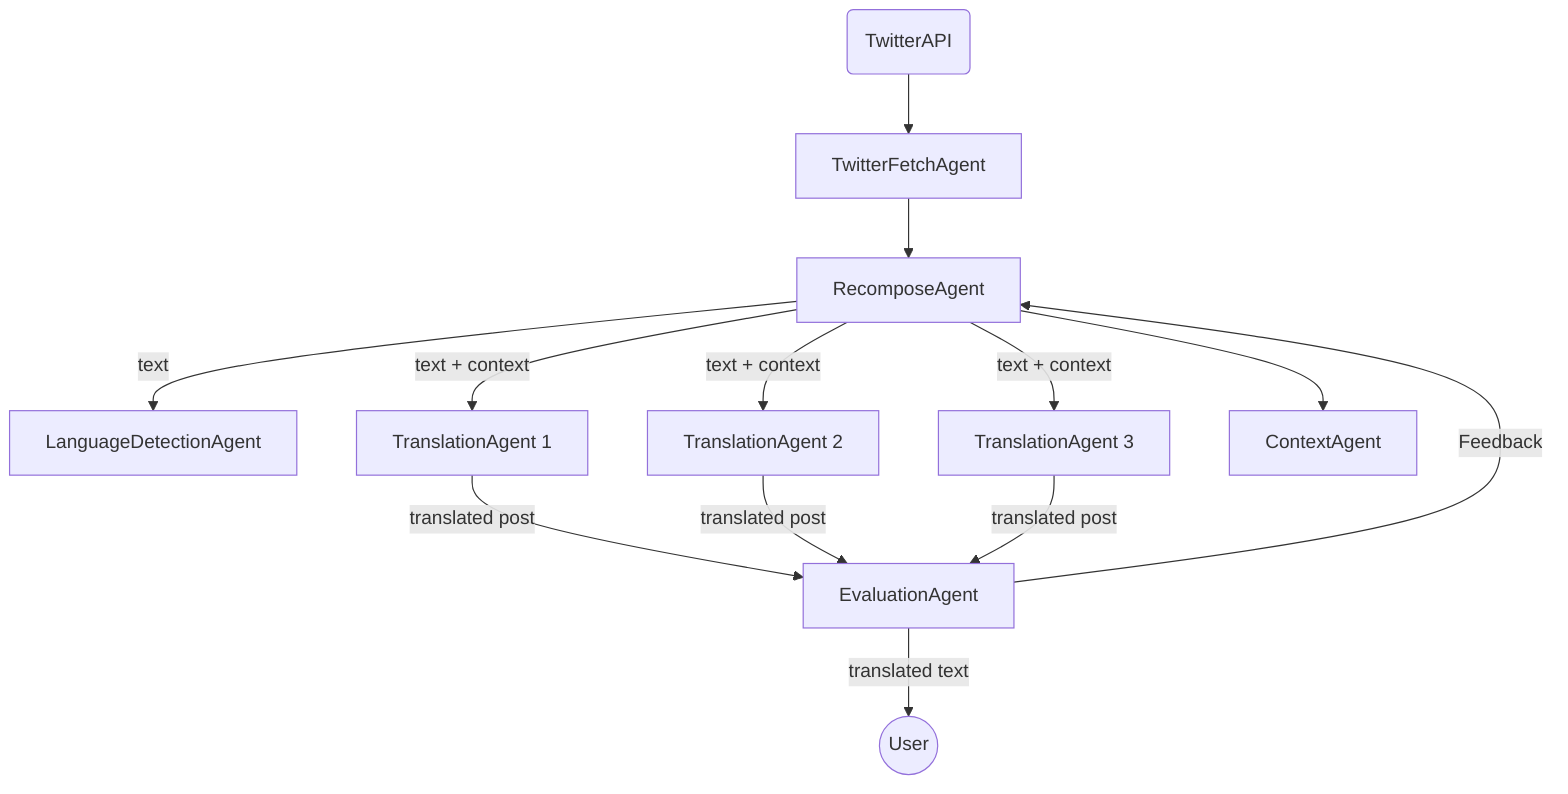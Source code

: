 flowchart TD
    Twitter(TwitterAPI)
    F[TwitterFetchAgent]
    R[RecomposeAgent]
    L[LanguageDetectionAgent]
    T1[TranslationAgent 1]
    T2[TranslationAgent 2]
    T3[TranslationAgent 3]
    S[ContextAgent]
    E[EvaluationAgent]
    U((User))
    
    Twitter --> F
    F --> R
    R -->|text| L
    R --> S
    R -->|text + context| T1
    R -->|text + context| T2
    R -->|text + context| T3
    T1 -->|translated post| E
    T2 -->|translated post| E
    T3 -->|translated post| E
    E -->|Feedback| R
    E -->|translated text| U